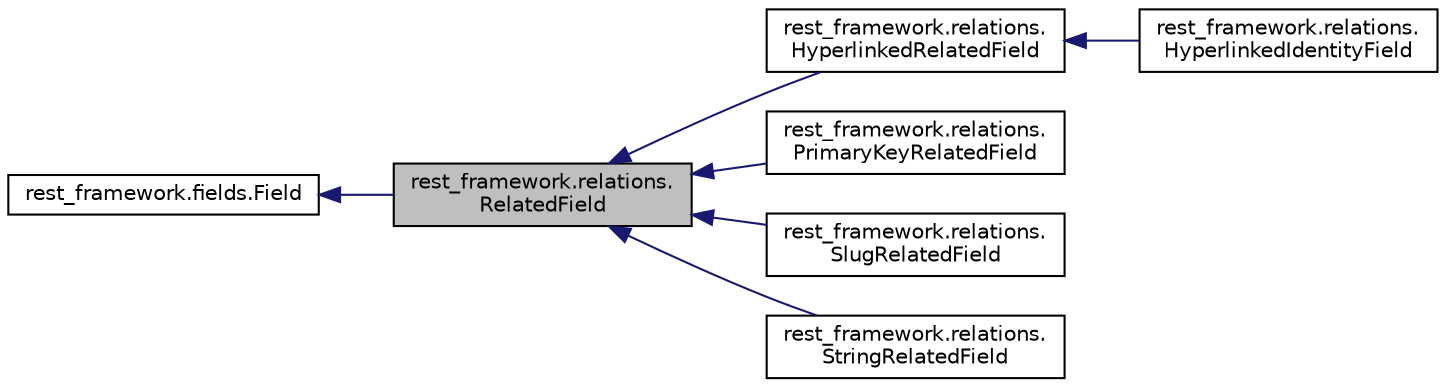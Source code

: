 digraph "rest_framework.relations.RelatedField"
{
 // LATEX_PDF_SIZE
  edge [fontname="Helvetica",fontsize="10",labelfontname="Helvetica",labelfontsize="10"];
  node [fontname="Helvetica",fontsize="10",shape=record];
  rankdir="LR";
  Node1 [label="rest_framework.relations.\lRelatedField",height=0.2,width=0.4,color="black", fillcolor="grey75", style="filled", fontcolor="black",tooltip=" "];
  Node2 -> Node1 [dir="back",color="midnightblue",fontsize="10",style="solid"];
  Node2 [label="rest_framework.fields.Field",height=0.2,width=0.4,color="black", fillcolor="white", style="filled",URL="$classrest__framework_1_1fields_1_1_field.html",tooltip=" "];
  Node1 -> Node3 [dir="back",color="midnightblue",fontsize="10",style="solid"];
  Node3 [label="rest_framework.relations.\lHyperlinkedRelatedField",height=0.2,width=0.4,color="black", fillcolor="white", style="filled",URL="$classrest__framework_1_1relations_1_1_hyperlinked_related_field.html",tooltip=" "];
  Node3 -> Node4 [dir="back",color="midnightblue",fontsize="10",style="solid"];
  Node4 [label="rest_framework.relations.\lHyperlinkedIdentityField",height=0.2,width=0.4,color="black", fillcolor="white", style="filled",URL="$classrest__framework_1_1relations_1_1_hyperlinked_identity_field.html",tooltip=" "];
  Node1 -> Node5 [dir="back",color="midnightblue",fontsize="10",style="solid"];
  Node5 [label="rest_framework.relations.\lPrimaryKeyRelatedField",height=0.2,width=0.4,color="black", fillcolor="white", style="filled",URL="$classrest__framework_1_1relations_1_1_primary_key_related_field.html",tooltip=" "];
  Node1 -> Node6 [dir="back",color="midnightblue",fontsize="10",style="solid"];
  Node6 [label="rest_framework.relations.\lSlugRelatedField",height=0.2,width=0.4,color="black", fillcolor="white", style="filled",URL="$classrest__framework_1_1relations_1_1_slug_related_field.html",tooltip=" "];
  Node1 -> Node7 [dir="back",color="midnightblue",fontsize="10",style="solid"];
  Node7 [label="rest_framework.relations.\lStringRelatedField",height=0.2,width=0.4,color="black", fillcolor="white", style="filled",URL="$classrest__framework_1_1relations_1_1_string_related_field.html",tooltip=" "];
}
